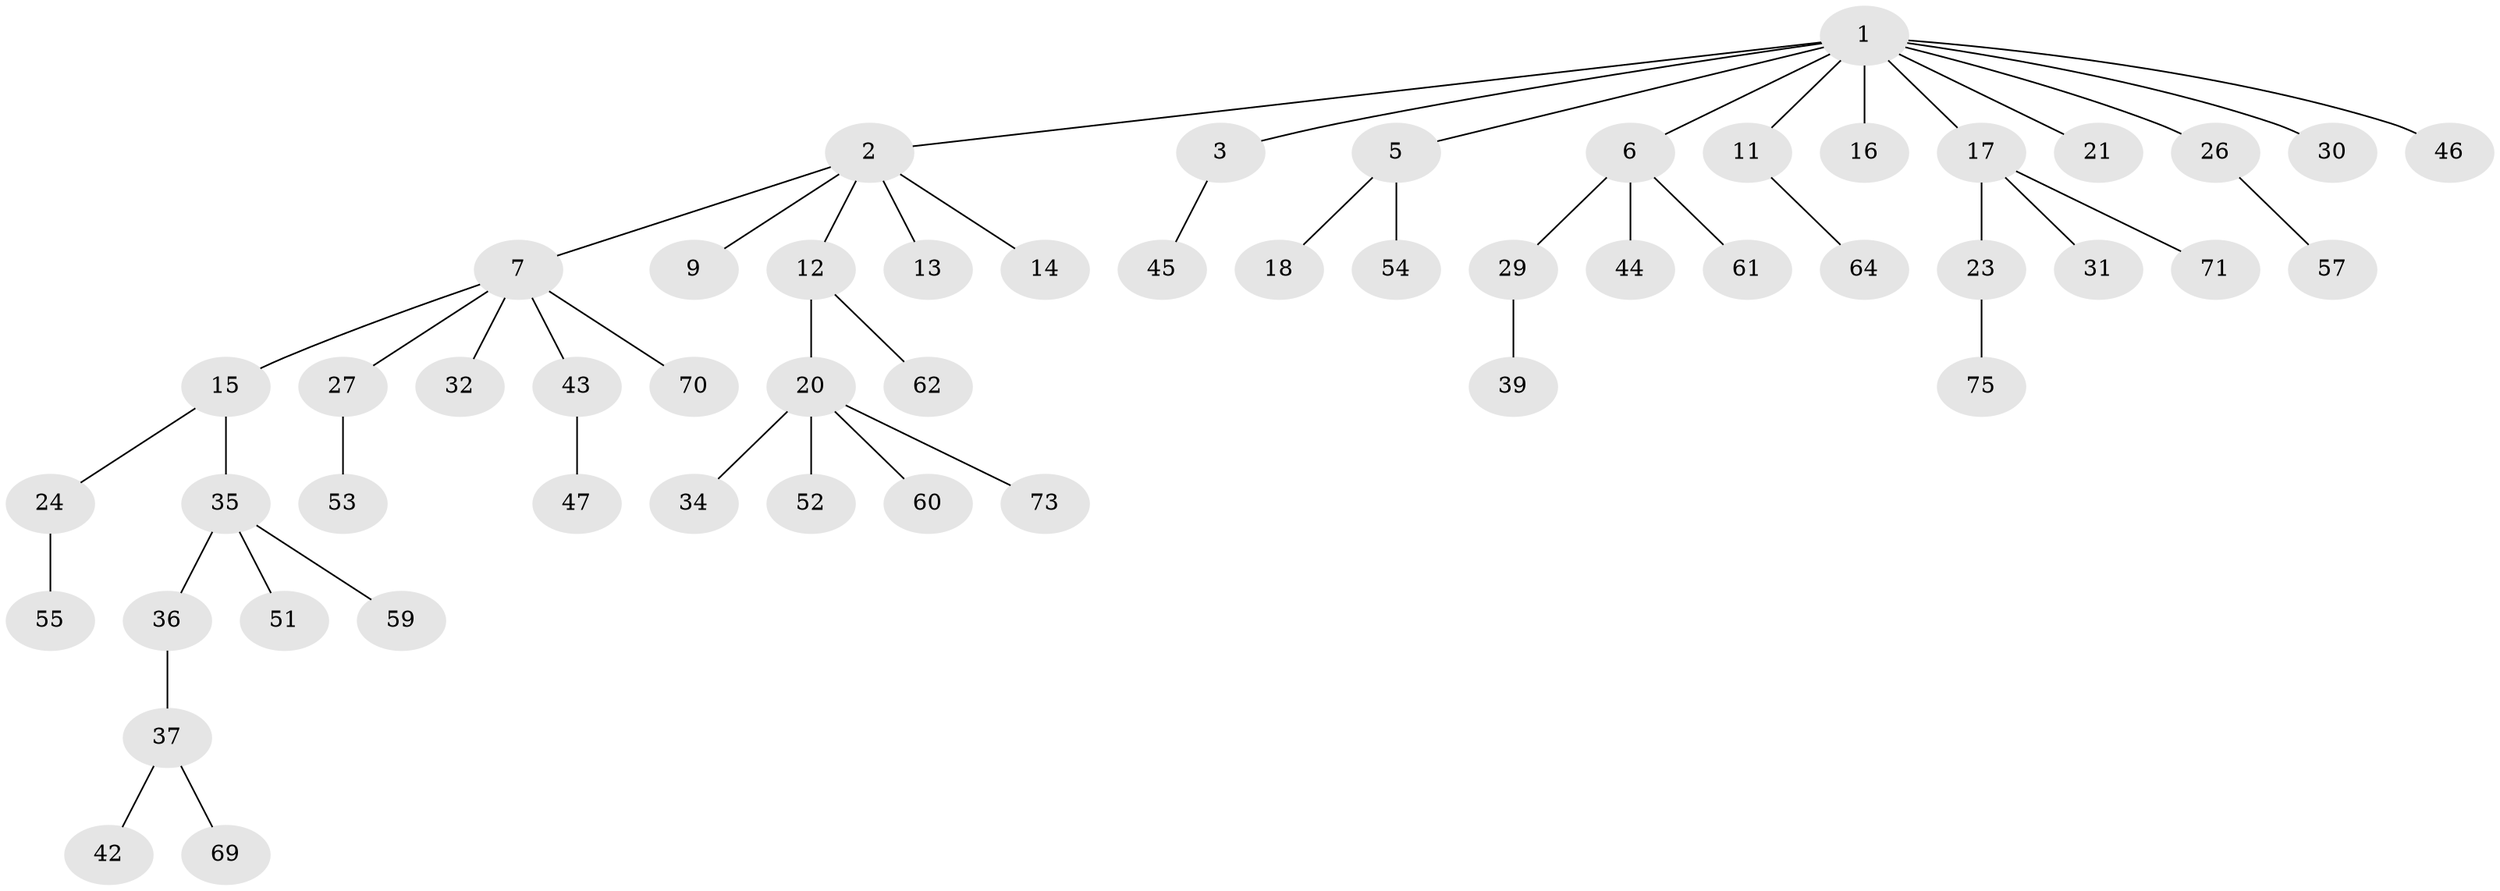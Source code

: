 // Generated by graph-tools (version 1.1) at 2025/24/03/03/25 07:24:08]
// undirected, 52 vertices, 51 edges
graph export_dot {
graph [start="1"]
  node [color=gray90,style=filled];
  1 [super="+4"];
  2 [super="+8"];
  3 [super="+19"];
  5;
  6 [super="+28"];
  7 [super="+10"];
  9 [super="+56"];
  11;
  12 [super="+48"];
  13;
  14;
  15 [super="+38"];
  16;
  17 [super="+25"];
  18 [super="+41"];
  20 [super="+22"];
  21 [super="+49"];
  23;
  24 [super="+40"];
  26 [super="+33"];
  27;
  29;
  30;
  31;
  32 [super="+50"];
  34;
  35 [super="+74"];
  36;
  37 [super="+65"];
  39 [super="+67"];
  42;
  43;
  44;
  45;
  46;
  47 [super="+63"];
  51 [super="+58"];
  52 [super="+72"];
  53 [super="+66"];
  54 [super="+68"];
  55;
  57;
  59;
  60;
  61;
  62;
  64;
  69;
  70;
  71;
  73;
  75;
  1 -- 2;
  1 -- 3;
  1 -- 5;
  1 -- 16;
  1 -- 26;
  1 -- 46;
  1 -- 17;
  1 -- 21;
  1 -- 6;
  1 -- 11;
  1 -- 30;
  2 -- 7;
  2 -- 9;
  2 -- 12;
  2 -- 13;
  2 -- 14;
  3 -- 45;
  5 -- 18;
  5 -- 54;
  6 -- 29;
  6 -- 44;
  6 -- 61;
  7 -- 27;
  7 -- 32;
  7 -- 43;
  7 -- 15;
  7 -- 70;
  11 -- 64;
  12 -- 20;
  12 -- 62;
  15 -- 24;
  15 -- 35;
  17 -- 23;
  17 -- 31;
  17 -- 71;
  20 -- 34;
  20 -- 60;
  20 -- 73;
  20 -- 52;
  23 -- 75;
  24 -- 55;
  26 -- 57;
  27 -- 53;
  29 -- 39;
  35 -- 36;
  35 -- 51;
  35 -- 59;
  36 -- 37;
  37 -- 42;
  37 -- 69;
  43 -- 47;
}
